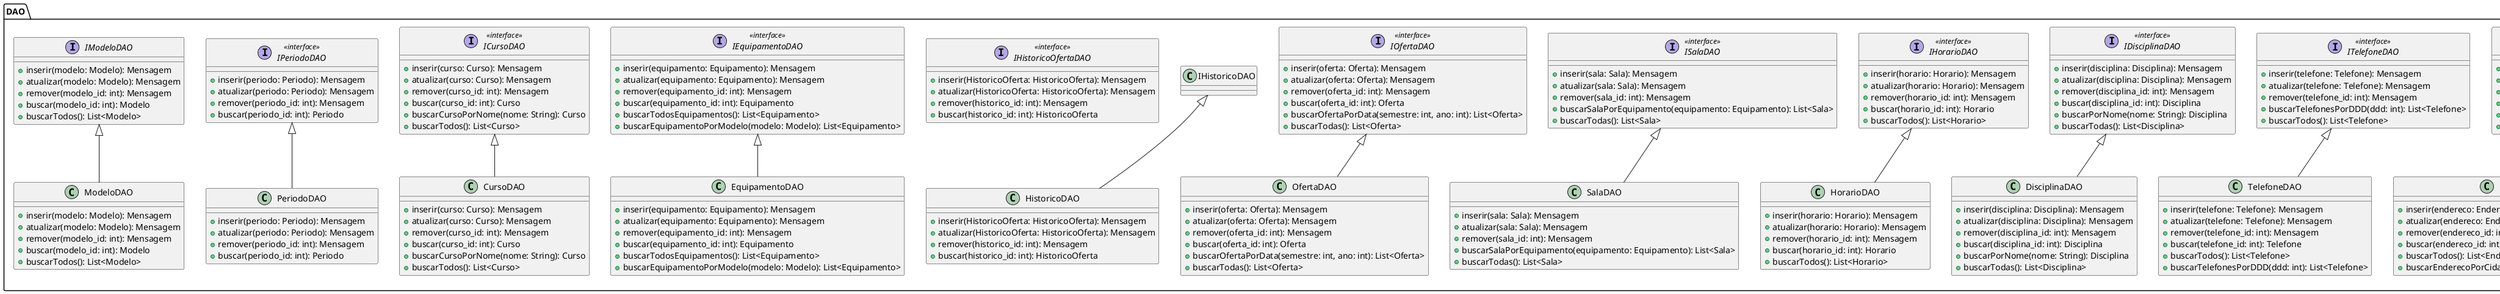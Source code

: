 @startuml trabalho_engenharia_dao

package "DAO" {
    interface IPessoaDAO << interface >>{
        + inserir(pessoa: Pessoa): Mensagem
        + atualizar(pessoa: Pessoa): Mensagem
        + remover(pessoa_id: int): Mensagem
        + buscar(pessoa_id: int): Pessoa
    }

    IPessoaDAO <|-- AlunoDAO
    class AlunoDAO {
        + inserir(aluno: Aluno): Mensagem
        + atualizarDados(aluno: Aluno): Mensagem
        + remover(aluno_id: int): Mensagem
        + buscar(aluno_id: int): Aluno
        + buscarTodos(): List<Aluno>
        + buscarPorCPF(cpf: String): Aluno
        + buscarAlunoPorAno(ano: int): List<Aluno>
    }

    IPessoaDAO <|-- ProfessorDAO
    class ProfessorDAO {
        + inserir(professor: Professor): Mensagem
        + atualizarDados(professor: Professor): Mensagem
        + remover(professor_id: int): Mensagem
        + buscar(professor_id: int): Professor
        + buscarTodos(): List<Professor>
    }

    IEnderecoDAO <|-- EnderecoDAO
    interface IEnderecoDAO <<interface>>{
        + inserir(endereco: Endereco): Mensagem
        + atualizar(endereco: Endereco): Mensagem
        + remover(endereco_id: int): Mensagem
        + buscar(endereco_id: int): Endereco
        + buscarTodos(): List<Endereco>
        + buscarPorLogradouro(logradouro: String): List<Endereco>
    }

    class EnderecoDAO {
        + inserir(endereco: Endereco): Mensagem
        + atualizar(endereco: Endereco): Mensagem
        + remover(endereco_id: int): Mensagem
        + buscar(endereco_id: int): Endereco
        + buscarTodos(): List<Endereco>
        + buscarEnderecoPorCidade(cidade: String): List<Endereco>
    }

    ITelefoneDAO <|-- TelefoneDAO
    interface ITelefoneDAO <<interface>> {
        + inserir(telefone: Telefone): Mensagem
        + atualizar(telefone: Telefone): Mensagem
        + remover(telefone_id: int): Mensagem
        + buscarTelefonesPorDDD(ddd: int): List<Telefone>
        + buscarTodos(): List<Telefone>
    }

    class TelefoneDAO {
        + inserir(telefone: Telefone): Mensagem
        + atualizar(telefone: Telefone): Mensagem
        + remover(telefone_id: int): Mensagem
        + buscar(telefone_id: int): Telefone
        + buscarTodos(): List<Telefone>
        + buscarTelefonesPorDDD(ddd: int): List<Telefone>
    }

    IDisciplinaDAO <|-- DisciplinaDAO
    interface IDisciplinaDAO <<interface>> {
        + inserir(disciplina: Disciplina): Mensagem
        + atualizar(disciplina: Disciplina): Mensagem
        + remover(disciplina_id: int): Mensagem
        + buscar(disciplina_id: int): Disciplina
        + buscarPorNome(nome: String): Disciplina
        + buscarTodas(): List<Disciplina>
    }

    class DisciplinaDAO {
        + inserir(disciplina: Disciplina): Mensagem
        + atualizar(disciplina: Disciplina): Mensagem
        + remover(disciplina_id: int): Mensagem
        + buscar(disciplina_id: int): Disciplina
        + buscarPorNome(nome: String): Disciplina
        + buscarTodas(): List<Disciplina>
    }

    IHorarioDAO <|-- HorarioDAO
    interface IHorarioDAO <<interface>>{
        + inserir(horario: Horario): Mensagem
        + atualizar(horario: Horario): Mensagem
        + remover(horario_id: int): Mensagem
        + buscar(horario_id: int): Horario
        + buscarTodos(): List<Horario>
    }

    class HorarioDAO {
        + inserir(horario: Horario): Mensagem
        + atualizar(horario: Horario): Mensagem
        + remover(horario_id: int): Mensagem
        + buscar(horario_id: int): Horario
        + buscarTodos(): List<Horario>
    }

    ISalaDAO <|-- SalaDAO
    interface ISalaDAO <<interface>> {
        + inserir(sala: Sala): Mensagem
        + atualizar(sala: Sala): Mensagem
        + remover(sala_id: int): Mensagem
        + buscarSalaPorEquipamento(equipamento: Equipamento): List<Sala>
        + buscarTodas(): List<Sala>
    }

    class SalaDAO {
        + inserir(sala: Sala): Mensagem
        + atualizar(sala: Sala): Mensagem
        + remover(sala_id: int): Mensagem
        + buscarSalaPorEquipamento(equipamento: Equipamento): List<Sala>
        + buscarTodas(): List<Sala>
    }

    IOfertaDAO <|-- OfertaDAO
    interface IOfertaDAO <<interface>> {
        + inserir(oferta: Oferta): Mensagem
        + atualizar(oferta: Oferta): Mensagem
        + remover(oferta_id: int): Mensagem
        + buscar(oferta_id: int): Oferta
        + buscarOfertaPorData(semestre: int, ano: int): List<Oferta>
        + buscarTodas(): List<Oferta>
    }

    class OfertaDAO {
        + inserir(oferta: Oferta): Mensagem
        + atualizar(oferta: Oferta): Mensagem
        + remover(oferta_id: int): Mensagem
        + buscar(oferta_id: int): Oferta
        + buscarOfertaPorData(semestre: int, ano: int): List<Oferta>
        + buscarTodas(): List<Oferta>
    }

    IHistoricoDAO <|-- HistoricoDAO
    interface IHistoricoOfertaDAO <<interface>>{
        + inserir(HistoricoOferta: HistoricoOferta): Mensagem
        + atualizar(HistoricoOferta: HistoricoOferta): Mensagem
        + remover(historico_id: int): Mensagem
        + buscar(historico_id: int): HistoricoOferta
    }

    class HistoricoDAO {
        + inserir(HistoricoOferta: HistoricoOferta): Mensagem
        + atualizar(HistoricoOferta: HistoricoOferta): Mensagem
        + remover(historico_id: int): Mensagem
        + buscar(historico_id: int): HistoricoOferta
    }

    IEquipamentoDAO <|-- EquipamentoDAO
    interface IEquipamentoDAO <<interface>>{
        + inserir(equipamento: Equipamento): Mensagem
        + atualizar(equipamento: Equipamento): Mensagem
        + remover(equipamento_id: int): Mensagem
        + buscar(equipamento_id: int): Equipamento
        + buscarTodosEquipamentos(): List<Equipamento>
        + buscarEquipamentoPorModelo(modelo: Modelo): List<Equipamento>
    }

    class EquipamentoDAO {
        + inserir(equipamento: Equipamento): Mensagem
        + atualizar(equipamento: Equipamento): Mensagem
        + remover(equipamento_id: int): Mensagem
        + buscar(equipamento_id: int): Equipamento
        + buscarTodosEquipamentos(): List<Equipamento>
        + buscarEquipamentoPorModelo(modelo: Modelo): List<Equipamento>
    }

    ICursoDAO <|-- CursoDAO
    interface ICursoDAO <<interface>>{
        + inserir(curso: Curso): Mensagem
        + atualizar(curso: Curso): Mensagem
        + remover(curso_id: int): Mensagem
        + buscar(curso_id: int): Curso
        + buscarCursoPorNome(nome: String): Curso
        + buscarTodos(): List<Curso>
    }

    class CursoDAO {
        + inserir(curso: Curso): Mensagem
        + atualizar(curso: Curso): Mensagem
        + remover(curso_id: int): Mensagem
        + buscar(curso_id: int): Curso
        + buscarCursoPorNome(nome: String): Curso
        + buscarTodos(): List<Curso>
    }

    IPeriodoDAO <|-- PeriodoDAO
    interface IPeriodoDAO <<interface>>{
        + inserir(periodo: Periodo): Mensagem
        + atualizar(periodo: Periodo): Mensagem
        + remover(periodo_id: int): Mensagem
        + buscar(periodo_id: int): Periodo
    }

    class PeriodoDAO {
        + inserir(periodo: Periodo): Mensagem
        + atualizar(periodo: Periodo): Mensagem
        + remover(periodo_id: int): Mensagem
        + buscar(periodo_id: int): Periodo
    }

    IModeloDAO <|-- ModeloDAO
    interface IModeloDAO {
        + inserir(modelo: Modelo): Mensagem
        + atualizar(modelo: Modelo): Mensagem
        + remover(modelo_id: int): Mensagem
        + buscar(modelo_id: int): Modelo
        + buscarTodos(): List<Modelo>
    }

    class ModeloDAO {
        + inserir(modelo: Modelo): Mensagem
        + atualizar(modelo: Modelo): Mensagem
        + remover(modelo_id: int): Mensagem
        + buscar(modelo_id: int): Modelo
        + buscarTodos(): List<Modelo>
    }
}

@enduml